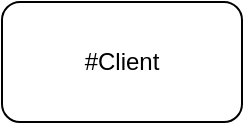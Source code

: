 <mxfile>
    <diagram id="p4b-i33vNsrOYZvBfTjY" name="Page-1">
        <mxGraphModel dx="711" dy="466" grid="1" gridSize="10" guides="1" tooltips="1" connect="1" arrows="1" fold="1" page="1" pageScale="1" pageWidth="850" pageHeight="1100" math="0" shadow="0">
            <root>
                <mxCell id="0"/>
                <mxCell id="1" parent="0"/>
                <mxCell id="2" value="#Client&lt;br&gt;" style="rounded=1;whiteSpace=wrap;html=1;" vertex="1" parent="1">
                    <mxGeometry x="260" y="120" width="120" height="60" as="geometry"/>
                </mxCell>
            </root>
        </mxGraphModel>
    </diagram>
</mxfile>